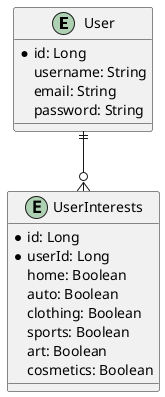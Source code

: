 @startuml

entity User {
  * id: Long
  username: String
  email: String
  password: String
}

entity UserInterests {
  * id: Long
  * userId: Long
  home: Boolean
  auto: Boolean
  clothing: Boolean
  sports: Boolean
  art: Boolean
  cosmetics: Boolean
}

User ||--o{ UserInterests

@enduml